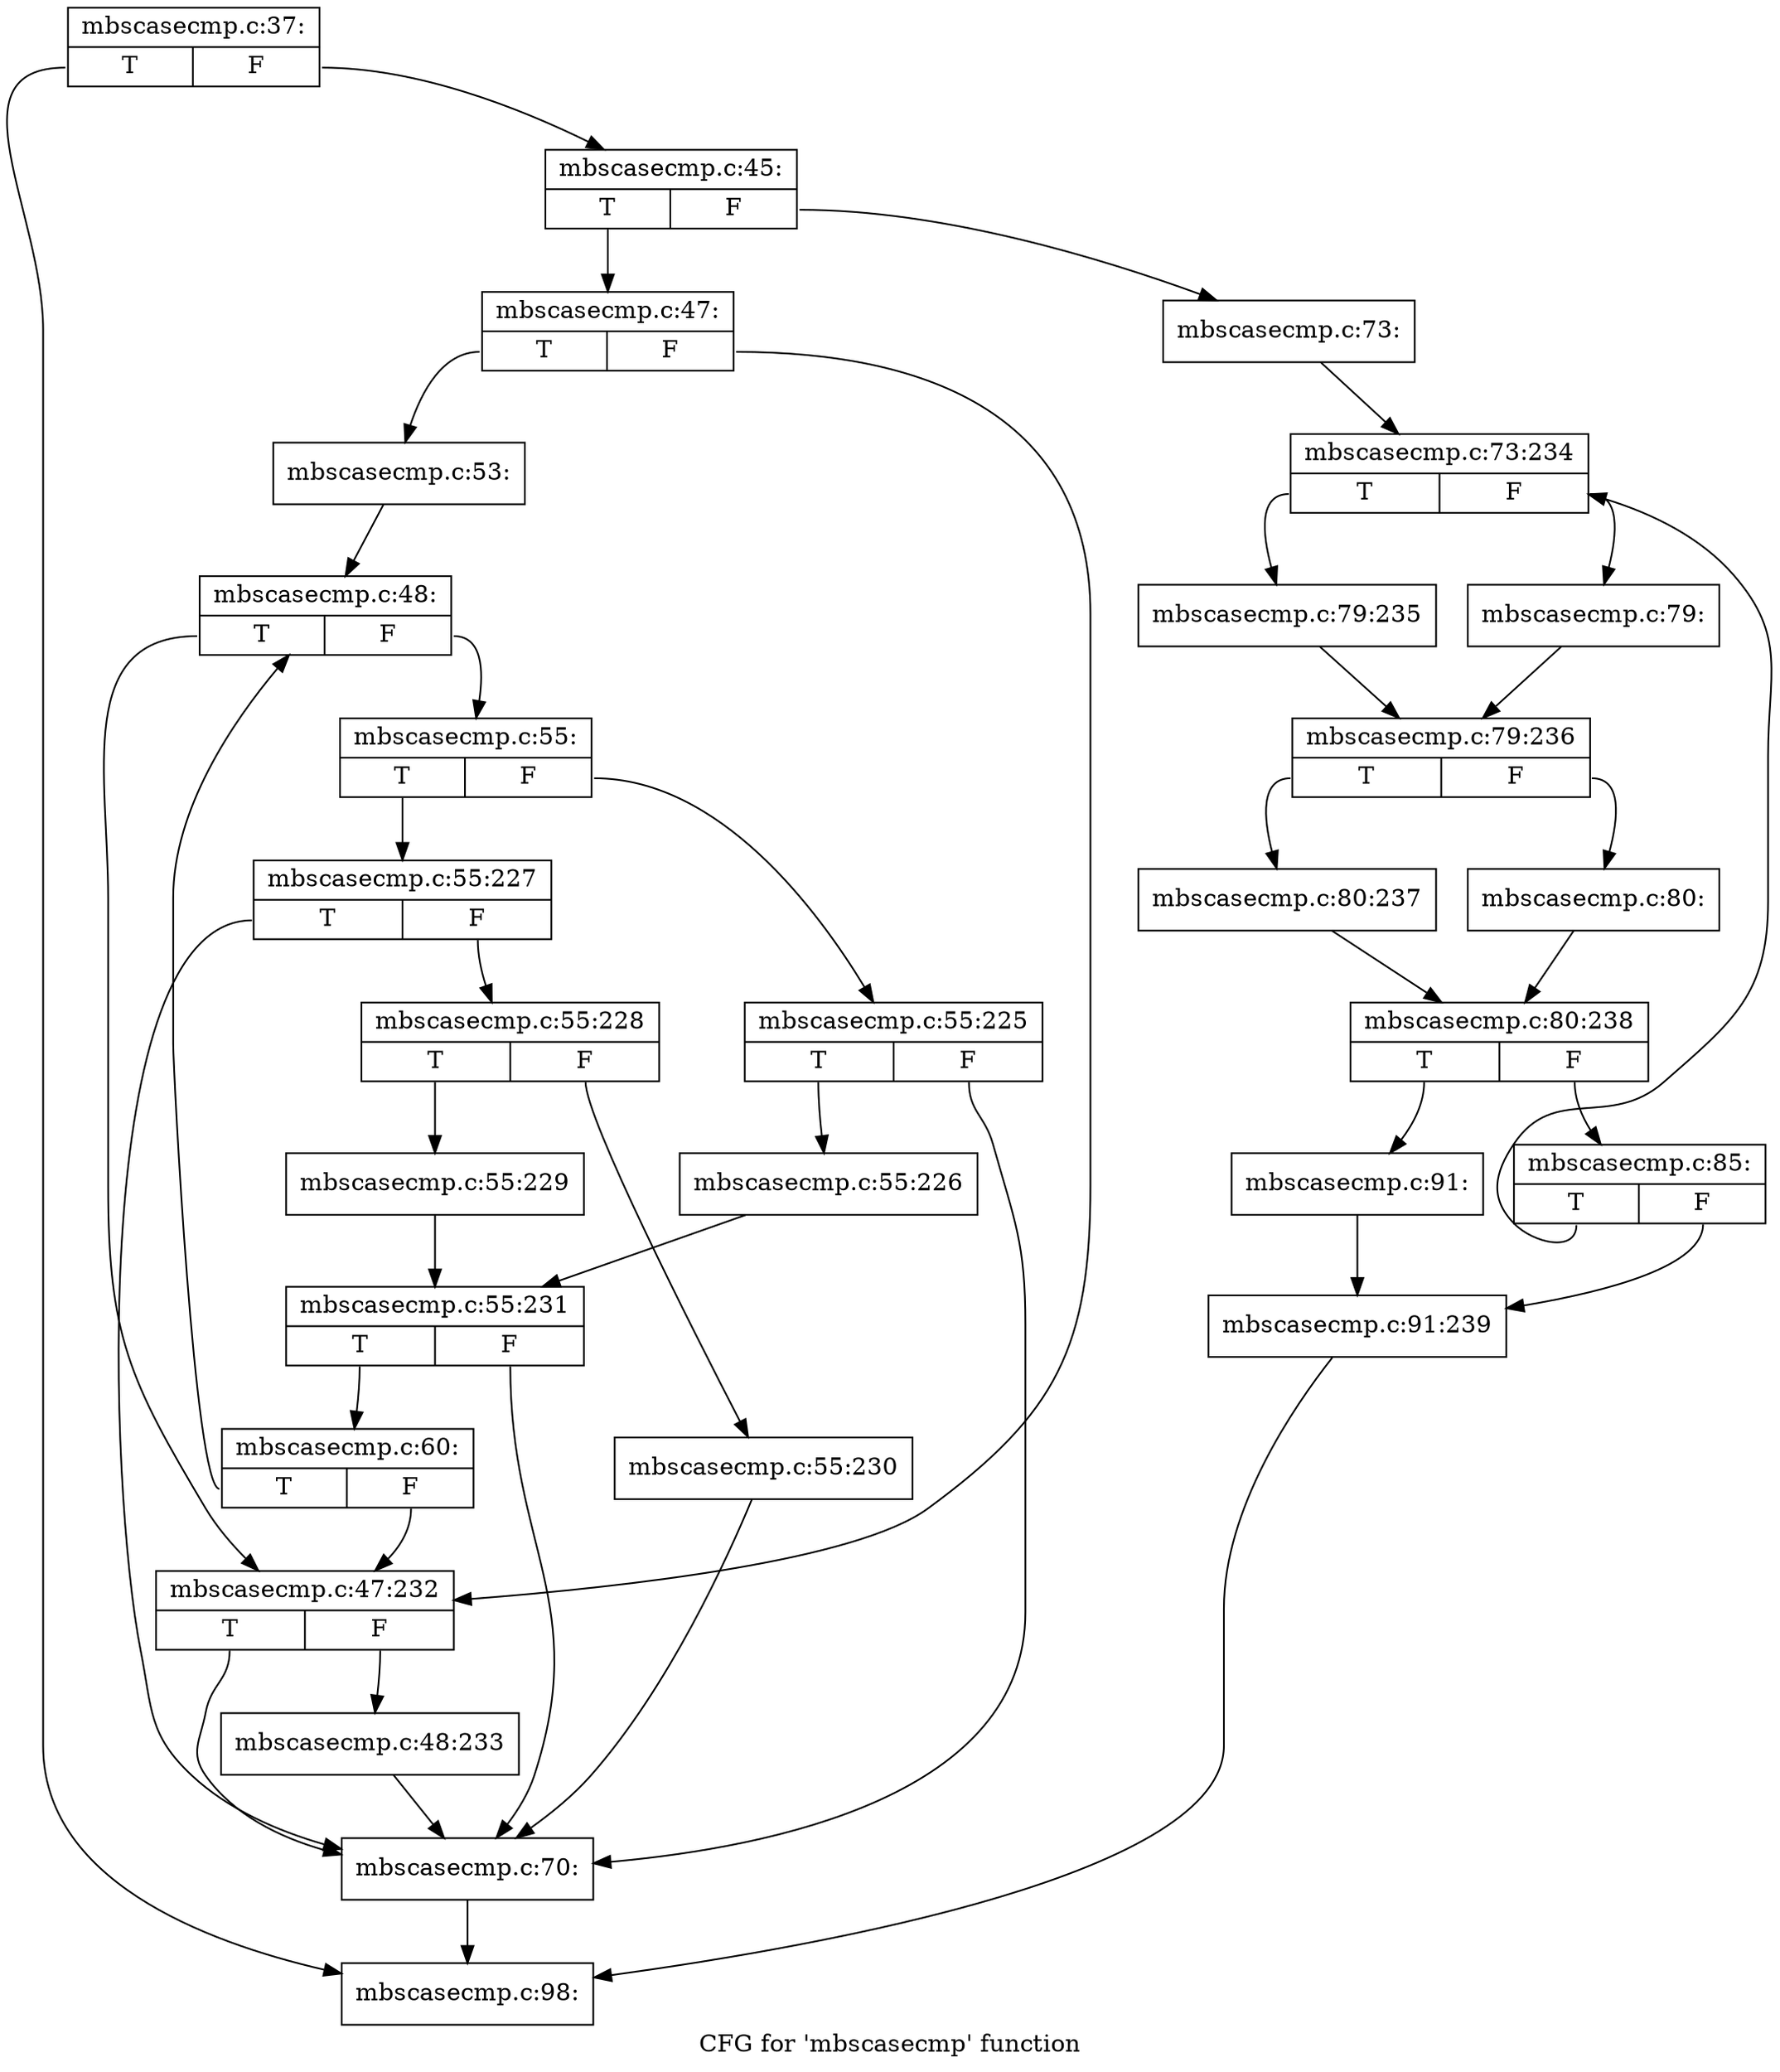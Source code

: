digraph "CFG for 'mbscasecmp' function" {
	label="CFG for 'mbscasecmp' function";

	Node0xde6c150 [shape=record,label="{mbscasecmp.c:37:|{<s0>T|<s1>F}}"];
	Node0xde6c150:s0 -> Node0xdd56630;
	Node0xde6c150:s1 -> Node0xdfc6980;
	Node0xdfc6980 [shape=record,label="{mbscasecmp.c:45:|{<s0>T|<s1>F}}"];
	Node0xdfc6980:s0 -> Node0xdfc6ec0;
	Node0xdfc6980:s1 -> Node0xdfc6f80;
	Node0xdfc6ec0 [shape=record,label="{mbscasecmp.c:47:|{<s0>T|<s1>F}}"];
	Node0xdfc6ec0:s0 -> Node0xe058b90;
	Node0xdfc6ec0:s1 -> Node0xdfd0800;
	Node0xe058b90 [shape=record,label="{mbscasecmp.c:53:}"];
	Node0xe058b90 -> Node0xdfd0930;
	Node0xdfd0930 [shape=record,label="{mbscasecmp.c:48:|{<s0>T|<s1>F}}"];
	Node0xdfd0930:s0 -> Node0xdfd0800;
	Node0xdfd0930:s1 -> Node0xdfd27a0;
	Node0xdfd27a0 [shape=record,label="{mbscasecmp.c:55:|{<s0>T|<s1>F}}"];
	Node0xdfd27a0:s0 -> Node0xdfd2d20;
	Node0xdfd27a0:s1 -> Node0xdfd2ca0;
	Node0xdfd2ca0 [shape=record,label="{mbscasecmp.c:55:225|{<s0>T|<s1>F}}"];
	Node0xdfd2ca0:s0 -> Node0xdfd0720;
	Node0xdfd2ca0:s1 -> Node0xdfd96d0;
	Node0xdfd0720 [shape=record,label="{mbscasecmp.c:55:226}"];
	Node0xdfd0720 -> Node0xdfd2da0;
	Node0xdfd2d20 [shape=record,label="{mbscasecmp.c:55:227|{<s0>T|<s1>F}}"];
	Node0xdfd2d20:s0 -> Node0xdfd96d0;
	Node0xdfd2d20:s1 -> Node0xdfd4780;
	Node0xdfd4780 [shape=record,label="{mbscasecmp.c:55:228|{<s0>T|<s1>F}}"];
	Node0xdfd4780:s0 -> Node0xdfd4bb0;
	Node0xdfd4780:s1 -> Node0xdfd4c30;
	Node0xdfd4bb0 [shape=record,label="{mbscasecmp.c:55:229}"];
	Node0xdfd4bb0 -> Node0xdfd2da0;
	Node0xdfd4c30 [shape=record,label="{mbscasecmp.c:55:230}"];
	Node0xdfd4c30 -> Node0xdfd96d0;
	Node0xdfd2da0 [shape=record,label="{mbscasecmp.c:55:231|{<s0>T|<s1>F}}"];
	Node0xdfd2da0:s0 -> Node0xdfd9a40;
	Node0xdfd2da0:s1 -> Node0xdfd96d0;
	Node0xdfd9a40 [shape=record,label="{mbscasecmp.c:60:|{<s0>T|<s1>F}}"];
	Node0xdfd9a40:s0 -> Node0xdfd0930;
	Node0xdfd9a40:s1 -> Node0xdfd0800;
	Node0xdfd0800 [shape=record,label="{mbscasecmp.c:47:232|{<s0>T|<s1>F}}"];
	Node0xdfd0800:s0 -> Node0xdfd96d0;
	Node0xdfd0800:s1 -> Node0xdfd9da0;
	Node0xdfd9da0 [shape=record,label="{mbscasecmp.c:48:233}"];
	Node0xdfd9da0 -> Node0xdfd96d0;
	Node0xdfd96d0 [shape=record,label="{mbscasecmp.c:70:}"];
	Node0xdfd96d0 -> Node0xdd56630;
	Node0xdfc6f80 [shape=record,label="{mbscasecmp.c:73:}"];
	Node0xdfc6f80 -> Node0xdfde280;
	Node0xdfde280 [shape=record,label="{mbscasecmp.c:73:234|{<s0>T|<s1>F}}"];
	Node0xdfde280:s0 -> Node0xdfde660;
	Node0xdfde280:s1 -> Node0xdfde5e0;
	Node0xdfde5e0 [shape=record,label="{mbscasecmp.c:79:}"];
	Node0xdfde5e0 -> Node0xdfde6e0;
	Node0xdfde660 [shape=record,label="{mbscasecmp.c:79:235}"];
	Node0xdfde660 -> Node0xdfde6e0;
	Node0xdfde6e0 [shape=record,label="{mbscasecmp.c:79:236|{<s0>T|<s1>F}}"];
	Node0xdfde6e0:s0 -> Node0xdfd66b0;
	Node0xdfde6e0:s1 -> Node0xdfd6630;
	Node0xdfd6630 [shape=record,label="{mbscasecmp.c:80:}"];
	Node0xdfd6630 -> Node0xdfe26a0;
	Node0xdfd66b0 [shape=record,label="{mbscasecmp.c:80:237}"];
	Node0xdfd66b0 -> Node0xdfe26a0;
	Node0xdfe26a0 [shape=record,label="{mbscasecmp.c:80:238|{<s0>T|<s1>F}}"];
	Node0xdfe26a0:s0 -> Node0xdfeea00;
	Node0xdfe26a0:s1 -> Node0xdfe4430;
	Node0xdfeea00 [shape=record,label="{mbscasecmp.c:91:}"];
	Node0xdfeea00 -> Node0xdfd2a70;
	Node0xdfe4430 [shape=record,label="{mbscasecmp.c:85:|{<s0>T|<s1>F}}"];
	Node0xdfe4430:s0 -> Node0xdfde280;
	Node0xdfe4430:s1 -> Node0xdfd2a70;
	Node0xdfd2a70 [shape=record,label="{mbscasecmp.c:91:239}"];
	Node0xdfd2a70 -> Node0xdd56630;
	Node0xdd56630 [shape=record,label="{mbscasecmp.c:98:}"];
}

